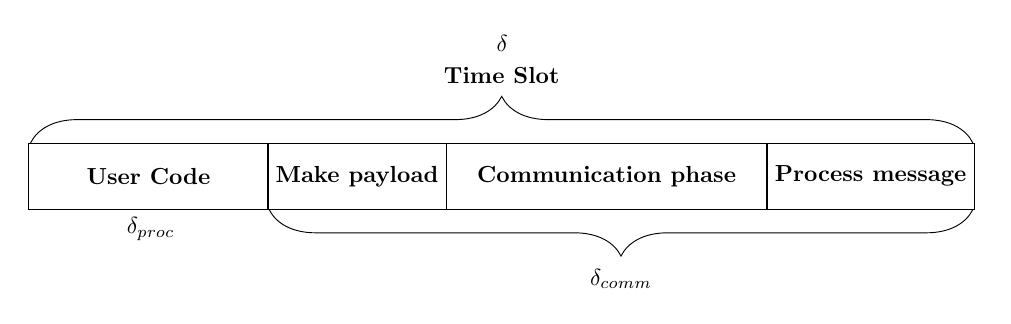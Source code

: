 \resizebox{1\textwidth}{!}{%
\begin{tikzpicture}[scale=\textwidth]
\node[draw, align = center, 
		minimum width=0.40\textwidth, 
		minimum height=10mm] 
	(communicating) at (0,0)
	{\textbf{Communication phase}};
\node[draw, left = 0 cm of communicating,
		minimum width=0.1\textwidth, 
		minimum height=10mm]
		(payload) 
	{\textbf{Make payload}};
\node[draw, left = 0cm of payload,
        minimum width=0.30\textwidth, 
        minimum height=10mm,
        label=below:$\delta_{proc}$]
    (processing)
    {\textbf{User Code}};
\node[draw, right = 0cm of communicating,
        minimum width=0.20\textwidth, 
        minimum height=10mm]
    (processmsg)
    {\textbf{Process message}};


\draw [decoration={brace, amplitude=+20pt}, decorate]
    (processing.north west) -- (processmsg.north east) node [black,midway,above=+22pt] 
    (linename)
    {\textbf{Time Slot}};	

    \node[align=center,black,anchor=south] at (linename.north) {$\delta$};

\draw [decoration={brace, amplitude=20pt, mirror}, decorate]
    (payload.south west) -- (processmsg.south east) node [black,midway,below=+22pt] 
    (linename)
    {$\delta_{comm}$};	

\end{tikzpicture}
}%
